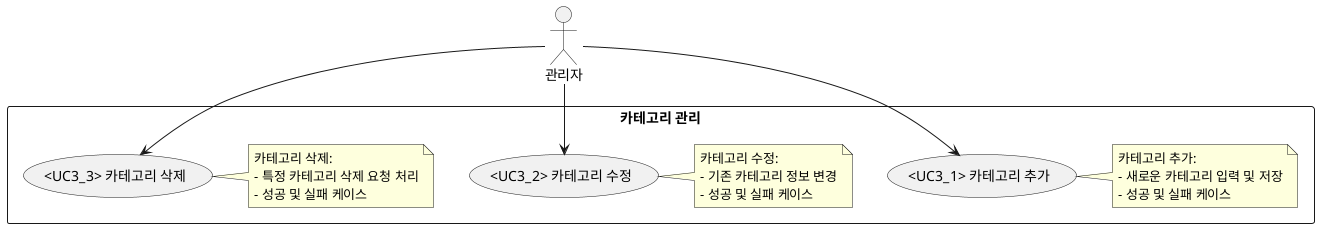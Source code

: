 @startuml
actor "관리자" as Admin

rectangle "카테고리 관리" {
  usecase "<UC3_1> 카테고리 추가" as UC3_1
  note right of UC3_1
  카테고리 추가:
  - 새로운 카테고리 입력 및 저장
  - 성공 및 실패 케이스
  end note

  usecase "<UC3_2> 카테고리 수정" as UC3_2
  note right of UC3_2
  카테고리 수정:
  - 기존 카테고리 정보 변경
  - 성공 및 실패 케이스
  end note

  usecase "<UC3_3> 카테고리 삭제" as UC3_3
  note right of UC3_3
  카테고리 삭제:
  - 특정 카테고리 삭제 요청 처리
  - 성공 및 실패 케이스
  end note
}

Admin --> UC3_1
Admin --> UC3_2
Admin --> UC3_3

@enduml
